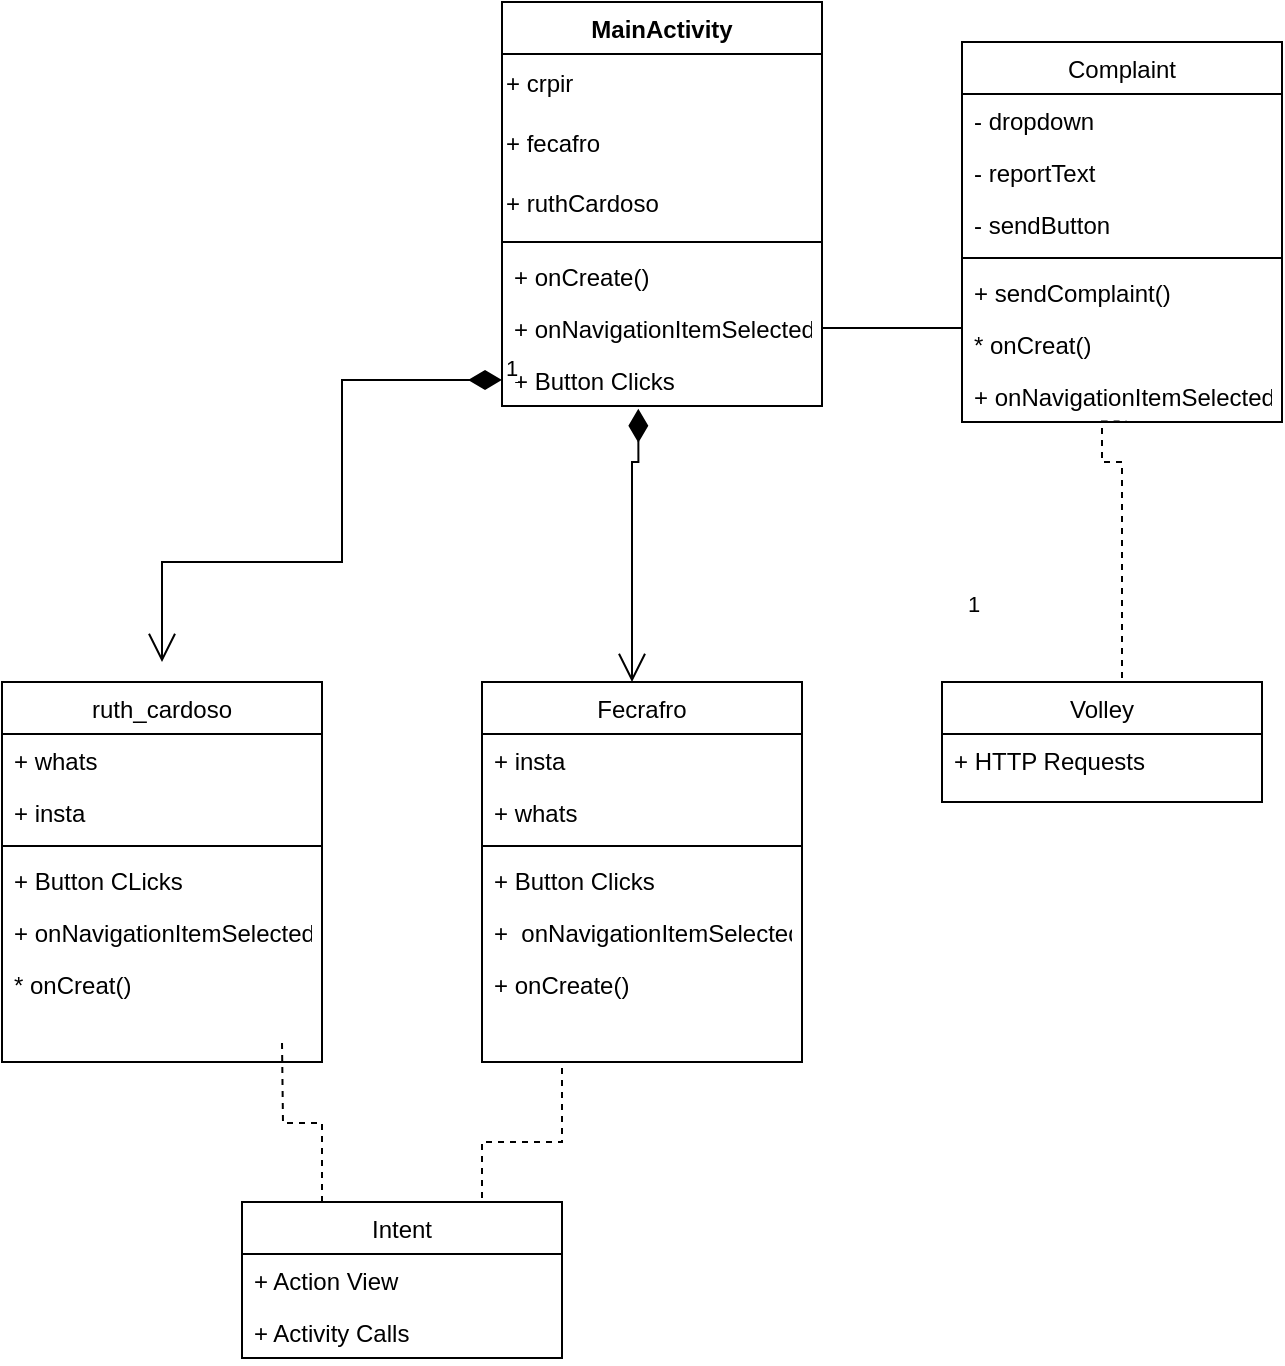 <mxfile version="24.8.3">
  <diagram name="Page-1" id="yDVVEWUTdhrBgizWVmsS">
    <mxGraphModel dx="1877" dy="557" grid="1" gridSize="10" guides="1" tooltips="1" connect="1" arrows="1" fold="1" page="1" pageScale="1" pageWidth="827" pageHeight="1169" math="0" shadow="0">
      <root>
        <mxCell id="0" />
        <mxCell id="1" parent="0" />
        <mxCell id="vxkEP-SUgzNSoARmRMXh-1" value="MainActivity" style="swimlane;fontStyle=1;align=center;verticalAlign=top;childLayout=stackLayout;horizontal=1;startSize=26;horizontalStack=0;resizeParent=1;resizeLast=0;collapsible=1;marginBottom=0;rounded=0;shadow=0;strokeWidth=1;" vertex="1" parent="1">
          <mxGeometry x="230" y="100" width="160" height="202" as="geometry">
            <mxRectangle x="230" y="140" width="160" height="26" as="alternateBounds" />
          </mxGeometry>
        </mxCell>
        <mxCell id="vxkEP-SUgzNSoARmRMXh-2" value="+ crpir" style="text;html=1;align=left;verticalAlign=middle;resizable=0;points=[];autosize=1;strokeColor=none;fillColor=none;" vertex="1" parent="vxkEP-SUgzNSoARmRMXh-1">
          <mxGeometry y="26" width="160" height="30" as="geometry" />
        </mxCell>
        <mxCell id="vxkEP-SUgzNSoARmRMXh-3" value="+ fecafro" style="text;html=1;align=left;verticalAlign=middle;resizable=0;points=[];autosize=1;strokeColor=none;fillColor=none;" vertex="1" parent="vxkEP-SUgzNSoARmRMXh-1">
          <mxGeometry y="56" width="160" height="30" as="geometry" />
        </mxCell>
        <mxCell id="vxkEP-SUgzNSoARmRMXh-4" value="+ ruthCardoso" style="text;html=1;align=left;verticalAlign=middle;resizable=0;points=[];autosize=1;strokeColor=none;fillColor=none;" vertex="1" parent="vxkEP-SUgzNSoARmRMXh-1">
          <mxGeometry y="86" width="160" height="30" as="geometry" />
        </mxCell>
        <mxCell id="vxkEP-SUgzNSoARmRMXh-5" value="" style="line;html=1;strokeWidth=1;align=left;verticalAlign=middle;spacingTop=-1;spacingLeft=3;spacingRight=3;rotatable=0;labelPosition=right;points=[];portConstraint=eastwest;" vertex="1" parent="vxkEP-SUgzNSoARmRMXh-1">
          <mxGeometry y="116" width="160" height="8" as="geometry" />
        </mxCell>
        <mxCell id="vxkEP-SUgzNSoARmRMXh-6" value="+ onCreate()" style="text;align=left;verticalAlign=top;spacingLeft=4;spacingRight=4;overflow=hidden;rotatable=0;points=[[0,0.5],[1,0.5]];portConstraint=eastwest;" vertex="1" parent="vxkEP-SUgzNSoARmRMXh-1">
          <mxGeometry y="124" width="160" height="26" as="geometry" />
        </mxCell>
        <mxCell id="vxkEP-SUgzNSoARmRMXh-7" value="+ onNavigationItemSelected" style="text;align=left;verticalAlign=top;spacingLeft=4;spacingRight=4;overflow=hidden;rotatable=0;points=[[0,0.5],[1,0.5]];portConstraint=eastwest;rounded=0;shadow=0;html=0;" vertex="1" parent="vxkEP-SUgzNSoARmRMXh-1">
          <mxGeometry y="150" width="160" height="26" as="geometry" />
        </mxCell>
        <mxCell id="vxkEP-SUgzNSoARmRMXh-8" value="+ Button Clicks" style="text;align=left;verticalAlign=top;spacingLeft=4;spacingRight=4;overflow=hidden;rotatable=0;points=[[0,0.5],[1,0.5]];portConstraint=eastwest;rounded=0;shadow=0;html=0;" vertex="1" parent="vxkEP-SUgzNSoARmRMXh-1">
          <mxGeometry y="176" width="160" height="26" as="geometry" />
        </mxCell>
        <mxCell id="vxkEP-SUgzNSoARmRMXh-10" value="Fecrafro" style="swimlane;fontStyle=0;align=center;verticalAlign=top;childLayout=stackLayout;horizontal=1;startSize=26;horizontalStack=0;resizeParent=1;resizeLast=0;collapsible=1;marginBottom=0;rounded=0;shadow=0;strokeWidth=1;" vertex="1" parent="1">
          <mxGeometry x="220" y="440" width="160" height="190" as="geometry">
            <mxRectangle x="130" y="380" width="160" height="26" as="alternateBounds" />
          </mxGeometry>
        </mxCell>
        <mxCell id="vxkEP-SUgzNSoARmRMXh-11" value="+ insta" style="text;align=left;verticalAlign=top;spacingLeft=4;spacingRight=4;overflow=hidden;rotatable=0;points=[[0,0.5],[1,0.5]];portConstraint=eastwest;" vertex="1" parent="vxkEP-SUgzNSoARmRMXh-10">
          <mxGeometry y="26" width="160" height="26" as="geometry" />
        </mxCell>
        <mxCell id="vxkEP-SUgzNSoARmRMXh-12" value="+ whats" style="text;align=left;verticalAlign=top;spacingLeft=4;spacingRight=4;overflow=hidden;rotatable=0;points=[[0,0.5],[1,0.5]];portConstraint=eastwest;" vertex="1" parent="vxkEP-SUgzNSoARmRMXh-10">
          <mxGeometry y="52" width="160" height="26" as="geometry" />
        </mxCell>
        <mxCell id="vxkEP-SUgzNSoARmRMXh-13" value="" style="line;html=1;strokeWidth=1;align=left;verticalAlign=middle;spacingTop=-1;spacingLeft=3;spacingRight=3;rotatable=0;labelPosition=right;points=[];portConstraint=eastwest;" vertex="1" parent="vxkEP-SUgzNSoARmRMXh-10">
          <mxGeometry y="78" width="160" height="8" as="geometry" />
        </mxCell>
        <mxCell id="vxkEP-SUgzNSoARmRMXh-14" value="+ Button Clicks" style="text;align=left;verticalAlign=top;spacingLeft=4;spacingRight=4;overflow=hidden;rotatable=0;points=[[0,0.5],[1,0.5]];portConstraint=eastwest;rounded=0;shadow=0;html=0;" vertex="1" parent="vxkEP-SUgzNSoARmRMXh-10">
          <mxGeometry y="86" width="160" height="26" as="geometry" />
        </mxCell>
        <mxCell id="vxkEP-SUgzNSoARmRMXh-15" value="+  onNavigationItemSelected" style="text;align=left;verticalAlign=top;spacingLeft=4;spacingRight=4;overflow=hidden;rotatable=0;points=[[0,0.5],[1,0.5]];portConstraint=eastwest;rounded=0;shadow=0;html=0;" vertex="1" parent="vxkEP-SUgzNSoARmRMXh-10">
          <mxGeometry y="112" width="160" height="26" as="geometry" />
        </mxCell>
        <mxCell id="vxkEP-SUgzNSoARmRMXh-16" value="+ onCreate()" style="text;align=left;verticalAlign=top;spacingLeft=4;spacingRight=4;overflow=hidden;rotatable=0;points=[[0,0.5],[1,0.5]];portConstraint=eastwest;" vertex="1" parent="vxkEP-SUgzNSoARmRMXh-10">
          <mxGeometry y="138" width="160" height="26" as="geometry" />
        </mxCell>
        <mxCell id="vxkEP-SUgzNSoARmRMXh-17" value="Volley" style="swimlane;fontStyle=0;align=center;verticalAlign=top;childLayout=stackLayout;horizontal=1;startSize=26;horizontalStack=0;resizeParent=1;resizeLast=0;collapsible=1;marginBottom=0;rounded=0;shadow=0;strokeWidth=1;" vertex="1" parent="1">
          <mxGeometry x="450" y="440" width="160" height="60" as="geometry">
            <mxRectangle x="340" y="380" width="170" height="26" as="alternateBounds" />
          </mxGeometry>
        </mxCell>
        <mxCell id="vxkEP-SUgzNSoARmRMXh-18" value="+ HTTP Requests" style="text;align=left;verticalAlign=top;spacingLeft=4;spacingRight=4;overflow=hidden;rotatable=0;points=[[0,0.5],[1,0.5]];portConstraint=eastwest;" vertex="1" parent="vxkEP-SUgzNSoARmRMXh-17">
          <mxGeometry y="26" width="160" height="26" as="geometry" />
        </mxCell>
        <mxCell id="vxkEP-SUgzNSoARmRMXh-19" value="Complaint" style="swimlane;fontStyle=0;align=center;verticalAlign=top;childLayout=stackLayout;horizontal=1;startSize=26;horizontalStack=0;resizeParent=1;resizeLast=0;collapsible=1;marginBottom=0;rounded=0;shadow=0;strokeWidth=1;" vertex="1" parent="1">
          <mxGeometry x="460" y="120" width="160" height="190" as="geometry">
            <mxRectangle x="550" y="140" width="160" height="26" as="alternateBounds" />
          </mxGeometry>
        </mxCell>
        <mxCell id="vxkEP-SUgzNSoARmRMXh-20" value="- dropdown" style="text;align=left;verticalAlign=top;spacingLeft=4;spacingRight=4;overflow=hidden;rotatable=0;points=[[0,0.5],[1,0.5]];portConstraint=eastwest;rounded=0;shadow=0;html=0;" vertex="1" parent="vxkEP-SUgzNSoARmRMXh-19">
          <mxGeometry y="26" width="160" height="26" as="geometry" />
        </mxCell>
        <mxCell id="vxkEP-SUgzNSoARmRMXh-21" value="- reportText" style="text;align=left;verticalAlign=top;spacingLeft=4;spacingRight=4;overflow=hidden;rotatable=0;points=[[0,0.5],[1,0.5]];portConstraint=eastwest;rounded=0;shadow=0;html=0;" vertex="1" parent="vxkEP-SUgzNSoARmRMXh-19">
          <mxGeometry y="52" width="160" height="26" as="geometry" />
        </mxCell>
        <mxCell id="vxkEP-SUgzNSoARmRMXh-22" value="- sendButton" style="text;align=left;verticalAlign=top;spacingLeft=4;spacingRight=4;overflow=hidden;rotatable=0;points=[[0,0.5],[1,0.5]];portConstraint=eastwest;rounded=0;shadow=0;html=0;" vertex="1" parent="vxkEP-SUgzNSoARmRMXh-19">
          <mxGeometry y="78" width="160" height="26" as="geometry" />
        </mxCell>
        <mxCell id="vxkEP-SUgzNSoARmRMXh-23" value="" style="line;html=1;strokeWidth=1;align=left;verticalAlign=middle;spacingTop=-1;spacingLeft=3;spacingRight=3;rotatable=0;labelPosition=right;points=[];portConstraint=eastwest;" vertex="1" parent="vxkEP-SUgzNSoARmRMXh-19">
          <mxGeometry y="104" width="160" height="8" as="geometry" />
        </mxCell>
        <mxCell id="vxkEP-SUgzNSoARmRMXh-24" value="+ sendComplaint()" style="text;align=left;verticalAlign=top;spacingLeft=4;spacingRight=4;overflow=hidden;rotatable=0;points=[[0,0.5],[1,0.5]];portConstraint=eastwest;rounded=0;shadow=0;html=0;" vertex="1" parent="vxkEP-SUgzNSoARmRMXh-19">
          <mxGeometry y="112" width="160" height="26" as="geometry" />
        </mxCell>
        <mxCell id="vxkEP-SUgzNSoARmRMXh-25" value="* onCreat()" style="text;align=left;verticalAlign=top;spacingLeft=4;spacingRight=4;overflow=hidden;rotatable=0;points=[[0,0.5],[1,0.5]];portConstraint=eastwest;" vertex="1" parent="vxkEP-SUgzNSoARmRMXh-19">
          <mxGeometry y="138" width="160" height="26" as="geometry" />
        </mxCell>
        <mxCell id="vxkEP-SUgzNSoARmRMXh-26" value="+ onNavigationItemSelected" style="text;align=left;verticalAlign=top;spacingLeft=4;spacingRight=4;overflow=hidden;rotatable=0;points=[[0,0.5],[1,0.5]];portConstraint=eastwest;rounded=0;shadow=0;html=0;" vertex="1" parent="vxkEP-SUgzNSoARmRMXh-19">
          <mxGeometry y="164" width="160" height="26" as="geometry" />
        </mxCell>
        <mxCell id="vxkEP-SUgzNSoARmRMXh-27" style="edgeStyle=orthogonalEdgeStyle;rounded=0;orthogonalLoop=1;jettySize=auto;html=1;exitX=0;exitY=0.5;exitDx=0;exitDy=0;entryX=1;entryY=0.5;entryDx=0;entryDy=0;endArrow=none;endFill=0;" edge="1" parent="1" source="vxkEP-SUgzNSoARmRMXh-24" target="vxkEP-SUgzNSoARmRMXh-7">
          <mxGeometry relative="1" as="geometry">
            <Array as="points">
              <mxPoint x="460" y="263" />
            </Array>
          </mxGeometry>
        </mxCell>
        <mxCell id="vxkEP-SUgzNSoARmRMXh-28" style="edgeStyle=orthogonalEdgeStyle;rounded=0;orthogonalLoop=1;jettySize=auto;html=1;exitX=1;exitY=0;exitDx=0;exitDy=0;entryX=0.25;entryY=1;entryDx=0;entryDy=0;dashed=1;endArrow=none;endFill=0;" edge="1" parent="1" source="vxkEP-SUgzNSoARmRMXh-30" target="vxkEP-SUgzNSoARmRMXh-10">
          <mxGeometry relative="1" as="geometry">
            <Array as="points">
              <mxPoint x="220" y="700" />
              <mxPoint x="220" y="670" />
              <mxPoint x="260" y="670" />
            </Array>
          </mxGeometry>
        </mxCell>
        <mxCell id="vxkEP-SUgzNSoARmRMXh-29" style="edgeStyle=orthogonalEdgeStyle;rounded=0;orthogonalLoop=1;jettySize=auto;html=1;exitX=0.25;exitY=0;exitDx=0;exitDy=0;dashed=1;endArrow=none;endFill=0;" edge="1" parent="1" source="vxkEP-SUgzNSoARmRMXh-30">
          <mxGeometry relative="1" as="geometry">
            <mxPoint x="120" y="620" as="targetPoint" />
          </mxGeometry>
        </mxCell>
        <mxCell id="vxkEP-SUgzNSoARmRMXh-30" value="Intent" style="swimlane;fontStyle=0;align=center;verticalAlign=top;childLayout=stackLayout;horizontal=1;startSize=26;horizontalStack=0;resizeParent=1;resizeLast=0;collapsible=1;marginBottom=0;rounded=0;shadow=0;strokeWidth=1;" vertex="1" parent="1">
          <mxGeometry x="100" y="700" width="160" height="78" as="geometry">
            <mxRectangle x="340" y="380" width="170" height="26" as="alternateBounds" />
          </mxGeometry>
        </mxCell>
        <mxCell id="vxkEP-SUgzNSoARmRMXh-31" value="+ Action View" style="text;align=left;verticalAlign=top;spacingLeft=4;spacingRight=4;overflow=hidden;rotatable=0;points=[[0,0.5],[1,0.5]];portConstraint=eastwest;" vertex="1" parent="vxkEP-SUgzNSoARmRMXh-30">
          <mxGeometry y="26" width="160" height="26" as="geometry" />
        </mxCell>
        <mxCell id="vxkEP-SUgzNSoARmRMXh-32" value="+ Activity Calls" style="text;align=left;verticalAlign=top;spacingLeft=4;spacingRight=4;overflow=hidden;rotatable=0;points=[[0,0.5],[1,0.5]];portConstraint=eastwest;" vertex="1" parent="vxkEP-SUgzNSoARmRMXh-30">
          <mxGeometry y="52" width="160" height="26" as="geometry" />
        </mxCell>
        <mxCell id="vxkEP-SUgzNSoARmRMXh-34" value="ruth_cardoso" style="swimlane;fontStyle=0;align=center;verticalAlign=top;childLayout=stackLayout;horizontal=1;startSize=26;horizontalStack=0;resizeParent=1;resizeLast=0;collapsible=1;marginBottom=0;rounded=0;shadow=0;strokeWidth=1;" vertex="1" parent="1">
          <mxGeometry x="-20" y="440" width="160" height="190" as="geometry">
            <mxRectangle x="550" y="140" width="160" height="26" as="alternateBounds" />
          </mxGeometry>
        </mxCell>
        <mxCell id="vxkEP-SUgzNSoARmRMXh-35" value="+ whats" style="text;align=left;verticalAlign=top;spacingLeft=4;spacingRight=4;overflow=hidden;rotatable=0;points=[[0,0.5],[1,0.5]];portConstraint=eastwest;" vertex="1" parent="vxkEP-SUgzNSoARmRMXh-34">
          <mxGeometry y="26" width="160" height="26" as="geometry" />
        </mxCell>
        <mxCell id="vxkEP-SUgzNSoARmRMXh-36" value="+ insta" style="text;align=left;verticalAlign=top;spacingLeft=4;spacingRight=4;overflow=hidden;rotatable=0;points=[[0,0.5],[1,0.5]];portConstraint=eastwest;" vertex="1" parent="vxkEP-SUgzNSoARmRMXh-34">
          <mxGeometry y="52" width="160" height="26" as="geometry" />
        </mxCell>
        <mxCell id="vxkEP-SUgzNSoARmRMXh-37" value="" style="line;html=1;strokeWidth=1;align=left;verticalAlign=middle;spacingTop=-1;spacingLeft=3;spacingRight=3;rotatable=0;labelPosition=right;points=[];portConstraint=eastwest;" vertex="1" parent="vxkEP-SUgzNSoARmRMXh-34">
          <mxGeometry y="78" width="160" height="8" as="geometry" />
        </mxCell>
        <mxCell id="vxkEP-SUgzNSoARmRMXh-38" value="+ Button CLicks" style="text;align=left;verticalAlign=top;spacingLeft=4;spacingRight=4;overflow=hidden;rotatable=0;points=[[0,0.5],[1,0.5]];portConstraint=eastwest;rounded=0;shadow=0;html=0;" vertex="1" parent="vxkEP-SUgzNSoARmRMXh-34">
          <mxGeometry y="86" width="160" height="26" as="geometry" />
        </mxCell>
        <mxCell id="vxkEP-SUgzNSoARmRMXh-39" value="+ onNavigationItemSelected" style="text;align=left;verticalAlign=top;spacingLeft=4;spacingRight=4;overflow=hidden;rotatable=0;points=[[0,0.5],[1,0.5]];portConstraint=eastwest;rounded=0;shadow=0;html=0;" vertex="1" parent="vxkEP-SUgzNSoARmRMXh-34">
          <mxGeometry y="112" width="160" height="26" as="geometry" />
        </mxCell>
        <mxCell id="vxkEP-SUgzNSoARmRMXh-40" value="* onCreat()" style="text;align=left;verticalAlign=top;spacingLeft=4;spacingRight=4;overflow=hidden;rotatable=0;points=[[0,0.5],[1,0.5]];portConstraint=eastwest;" vertex="1" parent="vxkEP-SUgzNSoARmRMXh-34">
          <mxGeometry y="138" width="160" height="26" as="geometry" />
        </mxCell>
        <mxCell id="vxkEP-SUgzNSoARmRMXh-41" style="edgeStyle=orthogonalEdgeStyle;rounded=0;orthogonalLoop=1;jettySize=auto;html=1;exitX=0.5;exitY=0;exitDx=0;exitDy=0;entryX=0.514;entryY=0.992;entryDx=0;entryDy=0;entryPerimeter=0;endArrow=none;endFill=0;dashed=1;" edge="1" parent="1" source="vxkEP-SUgzNSoARmRMXh-17" target="vxkEP-SUgzNSoARmRMXh-26">
          <mxGeometry relative="1" as="geometry">
            <Array as="points">
              <mxPoint x="540" y="330" />
              <mxPoint x="530" y="330" />
              <mxPoint x="530" y="310" />
            </Array>
          </mxGeometry>
        </mxCell>
        <mxCell id="vxkEP-SUgzNSoARmRMXh-43" value="1" style="endArrow=open;html=1;endSize=12;startArrow=diamondThin;startSize=14;startFill=1;edgeStyle=orthogonalEdgeStyle;align=left;verticalAlign=bottom;rounded=0;exitX=0.426;exitY=1.054;exitDx=0;exitDy=0;exitPerimeter=0;" edge="1" parent="1" source="vxkEP-SUgzNSoARmRMXh-8">
          <mxGeometry x="1" y="163" relative="1" as="geometry">
            <mxPoint x="305" y="330" as="sourcePoint" />
            <mxPoint x="295" y="440" as="targetPoint" />
            <Array as="points">
              <mxPoint x="298" y="330" />
              <mxPoint x="295" y="330" />
            </Array>
            <mxPoint x="3" y="-30" as="offset" />
          </mxGeometry>
        </mxCell>
        <mxCell id="vxkEP-SUgzNSoARmRMXh-49" value="1" style="endArrow=open;html=1;endSize=12;startArrow=diamondThin;startSize=14;startFill=1;edgeStyle=orthogonalEdgeStyle;align=left;verticalAlign=bottom;rounded=0;exitX=0;exitY=0.5;exitDx=0;exitDy=0;" edge="1" parent="1" source="vxkEP-SUgzNSoARmRMXh-8">
          <mxGeometry x="-1" y="3" relative="1" as="geometry">
            <mxPoint x="150" y="170" as="sourcePoint" />
            <mxPoint x="60" y="430" as="targetPoint" />
            <Array as="points">
              <mxPoint x="150" y="289" />
              <mxPoint x="150" y="380" />
              <mxPoint x="60" y="380" />
            </Array>
          </mxGeometry>
        </mxCell>
      </root>
    </mxGraphModel>
  </diagram>
</mxfile>
